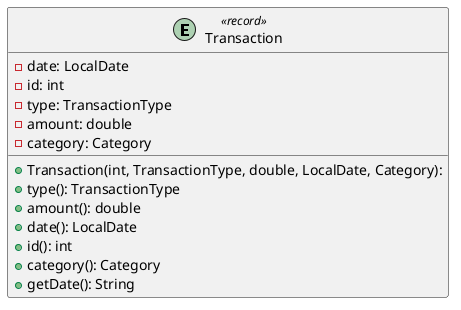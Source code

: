 @startuml
entity Transaction << record >> {
  + Transaction(int, TransactionType, double, LocalDate, Category):
    - date: LocalDate
    - id: int
    - type: TransactionType
    - amount: double
    - category: Category
    + type(): TransactionType
    + amount(): double
    + date(): LocalDate
    + id(): int
    + category(): Category
    + getDate(): String
}
@enduml